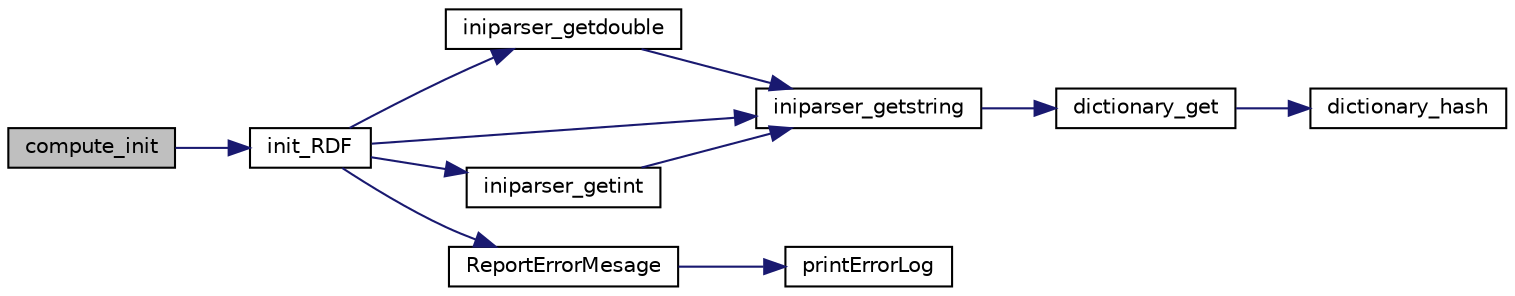 digraph "compute_init"
{
  edge [fontname="Helvetica",fontsize="10",labelfontname="Helvetica",labelfontsize="10"];
  node [fontname="Helvetica",fontsize="10",shape=record];
  rankdir="LR";
  Node1 [label="compute_init",height=0.2,width=0.4,color="black", fillcolor="grey75", style="filled", fontcolor="black"];
  Node1 -> Node2 [color="midnightblue",fontsize="10",style="solid"];
  Node2 [label="init_RDF",height=0.2,width=0.4,color="black", fillcolor="white", style="filled",URL="$rdf_8c.html#a8ff82a2c5316b86558e24dfea648a063",tooltip="Initialize the structure t_rdf. "];
  Node2 -> Node3 [color="midnightblue",fontsize="10",style="solid"];
  Node3 [label="iniparser_getdouble",height=0.2,width=0.4,color="black", fillcolor="white", style="filled",URL="$iniparser_8c.html#a804f414936e4ba4524a358a8d898880e",tooltip="Get the string associated to a key, convert to a double. "];
  Node3 -> Node4 [color="midnightblue",fontsize="10",style="solid"];
  Node4 [label="iniparser_getstring",height=0.2,width=0.4,color="black", fillcolor="white", style="filled",URL="$iniparser_8c.html#a7894f8480e1f254d4a1b4a31bdc51b46",tooltip="Get the string associated to a key. "];
  Node4 -> Node5 [color="midnightblue",fontsize="10",style="solid"];
  Node5 [label="dictionary_get",height=0.2,width=0.4,color="black", fillcolor="white", style="filled",URL="$dictionary_8c.html#a967311464f457bcb8150ce981ef3c6dd",tooltip="Get a value from a dictionary. "];
  Node5 -> Node6 [color="midnightblue",fontsize="10",style="solid"];
  Node6 [label="dictionary_hash",height=0.2,width=0.4,color="black", fillcolor="white", style="filled",URL="$dictionary_8c.html#a7c1ef0a729e668d1e8d6a7e774feaf2e",tooltip="Compute the hash key for a string. "];
  Node2 -> Node7 [color="midnightblue",fontsize="10",style="solid"];
  Node7 [label="ReportErrorMesage",height=0.2,width=0.4,color="black", fillcolor="white", style="filled",URL="$log_8c.html#a77b29ce4dcc3e3670bc20d4448f03123",tooltip="Report from Error message to stderr and to log file. "];
  Node7 -> Node8 [color="midnightblue",fontsize="10",style="solid"];
  Node8 [label="printErrorLog",height=0.2,width=0.4,color="black", fillcolor="white", style="filled",URL="$log_8c.html#aedaf8d67bc16ed5663479b8ecc63478b",tooltip="print error message to to log file "];
  Node2 -> Node9 [color="midnightblue",fontsize="10",style="solid"];
  Node9 [label="iniparser_getint",height=0.2,width=0.4,color="black", fillcolor="white", style="filled",URL="$iniparser_8c.html#a694eb1110f4200db8648820a0bb405fa",tooltip="Get the string associated to a key, convert to an int. "];
  Node9 -> Node4 [color="midnightblue",fontsize="10",style="solid"];
  Node2 -> Node4 [color="midnightblue",fontsize="10",style="solid"];
}
